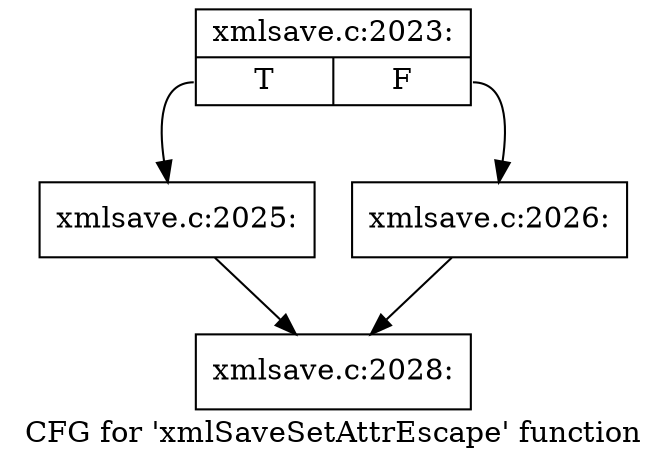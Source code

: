 digraph "CFG for 'xmlSaveSetAttrEscape' function" {
	label="CFG for 'xmlSaveSetAttrEscape' function";

	Node0x5645e3fb9390 [shape=record,label="{xmlsave.c:2023:|{<s0>T|<s1>F}}"];
	Node0x5645e3fb9390:s0 -> Node0x5645e3fbf880;
	Node0x5645e3fb9390:s1 -> Node0x5645e3fbf8d0;
	Node0x5645e3fbf880 [shape=record,label="{xmlsave.c:2025:}"];
	Node0x5645e3fbf880 -> Node0x5645e3fba980;
	Node0x5645e3fbf8d0 [shape=record,label="{xmlsave.c:2026:}"];
	Node0x5645e3fbf8d0 -> Node0x5645e3fba980;
	Node0x5645e3fba980 [shape=record,label="{xmlsave.c:2028:}"];
}
